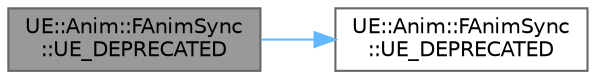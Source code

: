 digraph "UE::Anim::FAnimSync::UE_DEPRECATED"
{
 // INTERACTIVE_SVG=YES
 // LATEX_PDF_SIZE
  bgcolor="transparent";
  edge [fontname=Helvetica,fontsize=10,labelfontname=Helvetica,labelfontsize=10];
  node [fontname=Helvetica,fontsize=10,shape=box,height=0.2,width=0.4];
  rankdir="LR";
  Node1 [id="Node000001",label="UE::Anim::FAnimSync\l::UE_DEPRECATED",height=0.2,width=0.4,color="gray40", fillcolor="grey60", style="filled", fontcolor="black",tooltip=" "];
  Node1 -> Node2 [id="edge1_Node000001_Node000002",color="steelblue1",style="solid",tooltip=" "];
  Node2 [id="Node000002",label="UE::Anim::FAnimSync\l::UE_DEPRECATED",height=0.2,width=0.4,color="grey40", fillcolor="white", style="filled",URL="$db/d9b/structUE_1_1Anim_1_1FAnimSync.html#aa8dce601c15b69301e4ea771896a1bf8",tooltip=" "];
}
